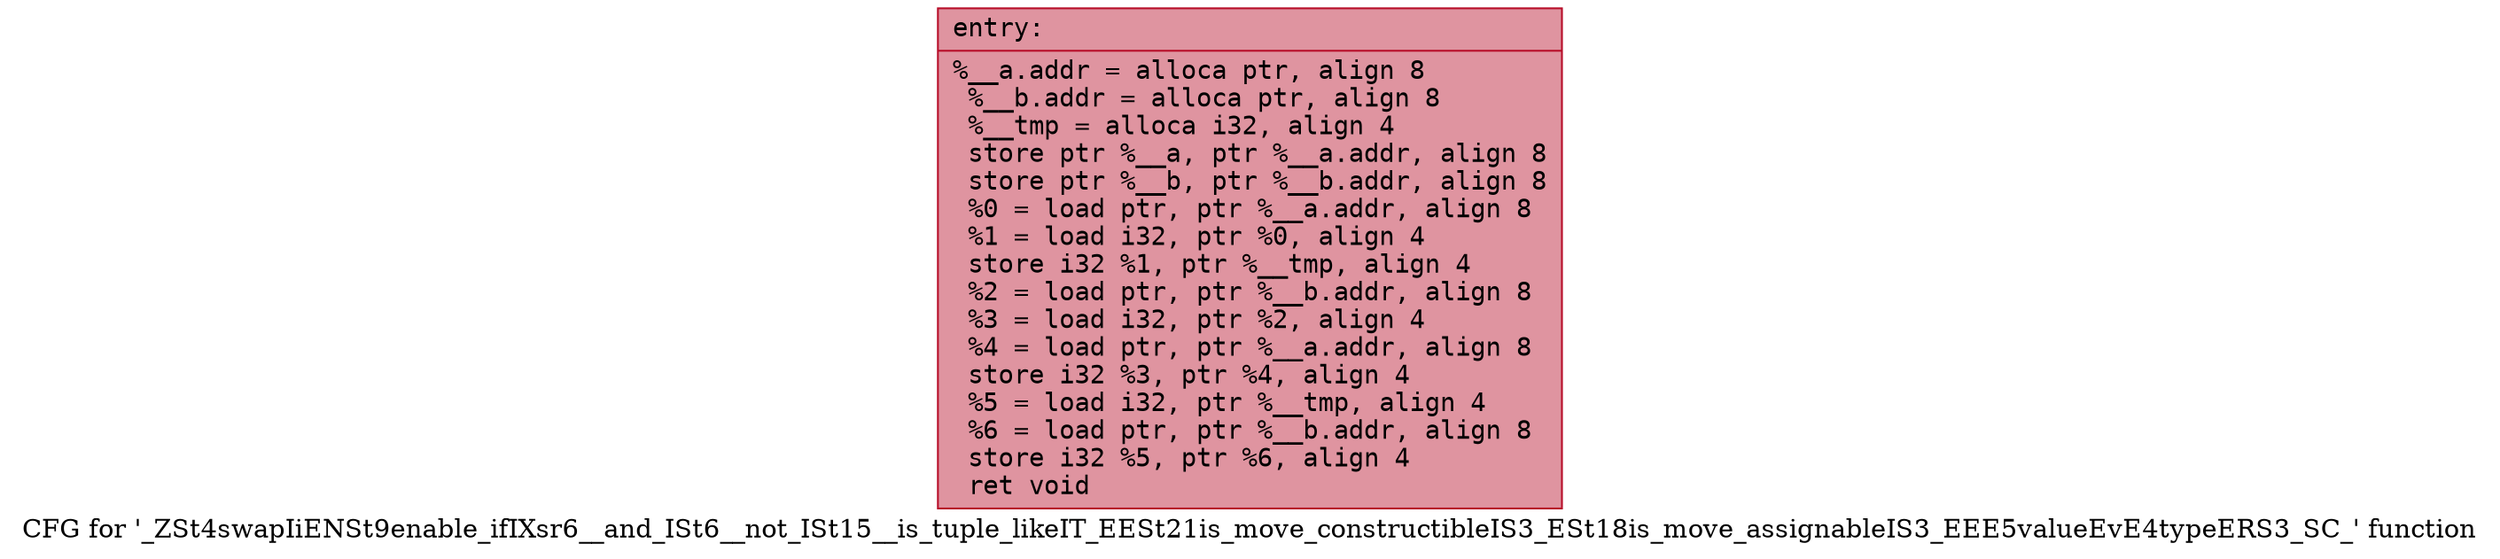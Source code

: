 digraph "CFG for '_ZSt4swapIiENSt9enable_ifIXsr6__and_ISt6__not_ISt15__is_tuple_likeIT_EESt21is_move_constructibleIS3_ESt18is_move_assignableIS3_EEE5valueEvE4typeERS3_SC_' function" {
	label="CFG for '_ZSt4swapIiENSt9enable_ifIXsr6__and_ISt6__not_ISt15__is_tuple_likeIT_EESt21is_move_constructibleIS3_ESt18is_move_assignableIS3_EEE5valueEvE4typeERS3_SC_' function";

	Node0x55aea936c8f0 [shape=record,color="#b70d28ff", style=filled, fillcolor="#b70d2870" fontname="Courier",label="{entry:\l|  %__a.addr = alloca ptr, align 8\l  %__b.addr = alloca ptr, align 8\l  %__tmp = alloca i32, align 4\l  store ptr %__a, ptr %__a.addr, align 8\l  store ptr %__b, ptr %__b.addr, align 8\l  %0 = load ptr, ptr %__a.addr, align 8\l  %1 = load i32, ptr %0, align 4\l  store i32 %1, ptr %__tmp, align 4\l  %2 = load ptr, ptr %__b.addr, align 8\l  %3 = load i32, ptr %2, align 4\l  %4 = load ptr, ptr %__a.addr, align 8\l  store i32 %3, ptr %4, align 4\l  %5 = load i32, ptr %__tmp, align 4\l  %6 = load ptr, ptr %__b.addr, align 8\l  store i32 %5, ptr %6, align 4\l  ret void\l}"];
}
